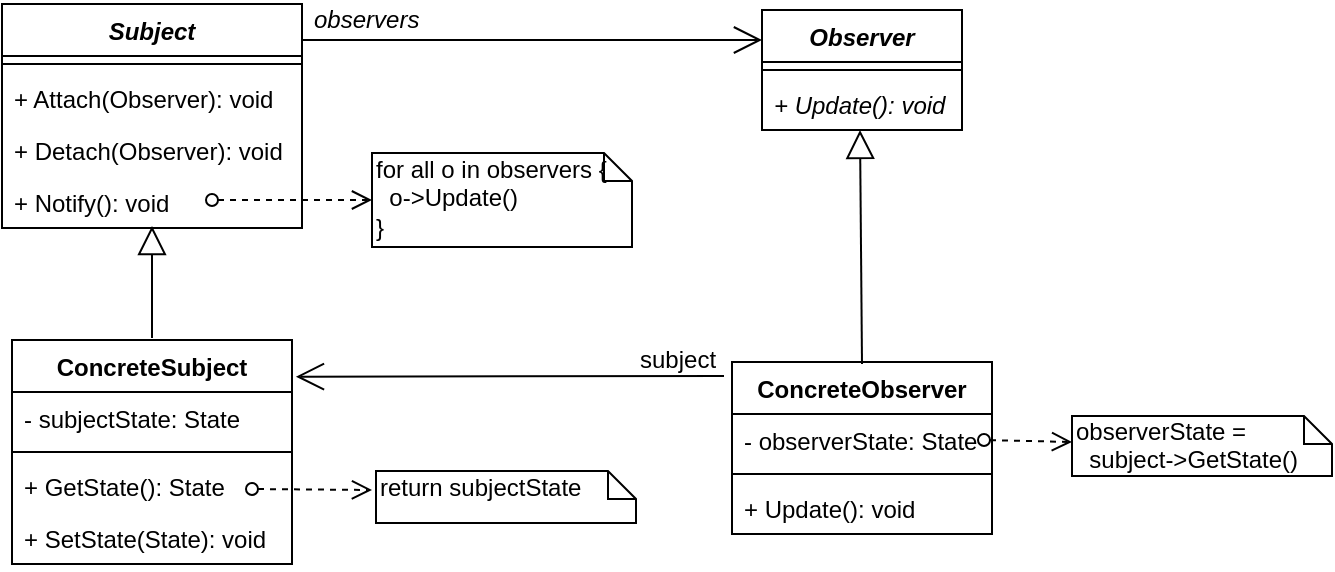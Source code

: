 <mxfile version="11.3.1" type="device" pages="1"><diagram id="co-tXqKd4FUsk6SedvZn" name="Page-1"><mxGraphModel dx="1123" dy="633" grid="1" gridSize="10" guides="1" tooltips="1" connect="1" arrows="1" fold="1" page="1" pageScale="1" pageWidth="1654" pageHeight="1169" math="0" shadow="0"><root><mxCell id="0"/><mxCell id="1" parent="0"/><mxCell id="rqLuA7GY4My4Eg13IMx--13" value="" style="endArrow=block;endFill=0;endSize=12;html=1;exitX=0.5;exitY=0;exitDx=0;exitDy=0;" edge="1" parent="1"><mxGeometry width="160" relative="1" as="geometry"><mxPoint x="250" y="251" as="sourcePoint"/><mxPoint x="250" y="195.0" as="targetPoint"/></mxGeometry></mxCell><mxCell id="rqLuA7GY4My4Eg13IMx--39" value="ConcreteSubject" style="swimlane;fontStyle=1;align=center;verticalAlign=top;childLayout=stackLayout;horizontal=1;startSize=26;horizontalStack=0;resizeParent=1;resizeParentMax=0;resizeLast=0;collapsible=1;marginBottom=0;" vertex="1" parent="1"><mxGeometry x="180" y="252" width="140" height="112" as="geometry"/></mxCell><mxCell id="rqLuA7GY4My4Eg13IMx--40" value="- subjectState: State" style="text;strokeColor=none;fillColor=none;align=left;verticalAlign=top;spacingLeft=4;spacingRight=4;overflow=hidden;rotatable=0;points=[[0,0.5],[1,0.5]];portConstraint=eastwest;" vertex="1" parent="rqLuA7GY4My4Eg13IMx--39"><mxGeometry y="26" width="140" height="26" as="geometry"/></mxCell><mxCell id="rqLuA7GY4My4Eg13IMx--41" value="" style="line;strokeWidth=1;fillColor=none;align=left;verticalAlign=middle;spacingTop=-1;spacingLeft=3;spacingRight=3;rotatable=0;labelPosition=right;points=[];portConstraint=eastwest;" vertex="1" parent="rqLuA7GY4My4Eg13IMx--39"><mxGeometry y="52" width="140" height="8" as="geometry"/></mxCell><mxCell id="rqLuA7GY4My4Eg13IMx--42" value="+ GetState(): State" style="text;strokeColor=none;fillColor=none;align=left;verticalAlign=top;spacingLeft=4;spacingRight=4;overflow=hidden;rotatable=0;points=[[0,0.5],[1,0.5]];portConstraint=eastwest;" vertex="1" parent="rqLuA7GY4My4Eg13IMx--39"><mxGeometry y="60" width="140" height="26" as="geometry"/></mxCell><mxCell id="rqLuA7GY4My4Eg13IMx--47" value="+ SetState(State): void" style="text;strokeColor=none;fillColor=none;align=left;verticalAlign=top;spacingLeft=4;spacingRight=4;overflow=hidden;rotatable=0;points=[[0,0.5],[1,0.5]];portConstraint=eastwest;" vertex="1" parent="rqLuA7GY4My4Eg13IMx--39"><mxGeometry y="86" width="140" height="26" as="geometry"/></mxCell><mxCell id="rqLuA7GY4My4Eg13IMx--48" value="Observer" style="swimlane;fontStyle=3;align=center;verticalAlign=top;childLayout=stackLayout;horizontal=1;startSize=26;horizontalStack=0;resizeParent=1;resizeParentMax=0;resizeLast=0;collapsible=1;marginBottom=0;fillColor=none;gradientColor=none;" vertex="1" parent="1"><mxGeometry x="555" y="87" width="100" height="60" as="geometry"/></mxCell><mxCell id="rqLuA7GY4My4Eg13IMx--50" value="" style="line;strokeWidth=1;fillColor=none;align=left;verticalAlign=middle;spacingTop=-1;spacingLeft=3;spacingRight=3;rotatable=0;labelPosition=right;points=[];portConstraint=eastwest;" vertex="1" parent="rqLuA7GY4My4Eg13IMx--48"><mxGeometry y="26" width="100" height="8" as="geometry"/></mxCell><mxCell id="rqLuA7GY4My4Eg13IMx--51" value="+ Update(): void" style="text;strokeColor=none;fillColor=none;align=left;verticalAlign=top;spacingLeft=4;spacingRight=4;overflow=hidden;rotatable=0;points=[[0,0.5],[1,0.5]];portConstraint=eastwest;fontStyle=2" vertex="1" parent="rqLuA7GY4My4Eg13IMx--48"><mxGeometry y="34" width="100" height="26" as="geometry"/></mxCell><mxCell id="rqLuA7GY4My4Eg13IMx--52" value="ConcreteObserver" style="swimlane;fontStyle=1;align=center;verticalAlign=top;childLayout=stackLayout;horizontal=1;startSize=26;horizontalStack=0;resizeParent=1;resizeParentMax=0;resizeLast=0;collapsible=1;marginBottom=0;fillColor=none;gradientColor=none;" vertex="1" parent="1"><mxGeometry x="540" y="263" width="130" height="86" as="geometry"/></mxCell><mxCell id="rqLuA7GY4My4Eg13IMx--53" value="- observerState: State" style="text;strokeColor=none;fillColor=none;align=left;verticalAlign=top;spacingLeft=4;spacingRight=4;overflow=hidden;rotatable=0;points=[[0,0.5],[1,0.5]];portConstraint=eastwest;" vertex="1" parent="rqLuA7GY4My4Eg13IMx--52"><mxGeometry y="26" width="130" height="26" as="geometry"/></mxCell><mxCell id="rqLuA7GY4My4Eg13IMx--54" value="" style="line;strokeWidth=1;fillColor=none;align=left;verticalAlign=middle;spacingTop=-1;spacingLeft=3;spacingRight=3;rotatable=0;labelPosition=right;points=[];portConstraint=eastwest;" vertex="1" parent="rqLuA7GY4My4Eg13IMx--52"><mxGeometry y="52" width="130" height="8" as="geometry"/></mxCell><mxCell id="rqLuA7GY4My4Eg13IMx--55" value="+ Update(): void" style="text;strokeColor=none;fillColor=none;align=left;verticalAlign=top;spacingLeft=4;spacingRight=4;overflow=hidden;rotatable=0;points=[[0,0.5],[1,0.5]];portConstraint=eastwest;" vertex="1" parent="rqLuA7GY4My4Eg13IMx--52"><mxGeometry y="60" width="130" height="26" as="geometry"/></mxCell><mxCell id="rqLuA7GY4My4Eg13IMx--56" value="for all o in observers {&lt;br&gt;&amp;nbsp; o-&amp;gt;Update()&lt;br&gt;}" style="shape=note;whiteSpace=wrap;html=1;size=14;verticalAlign=top;align=left;spacingTop=-6;fillColor=none;gradientColor=none;" vertex="1" parent="1"><mxGeometry x="360" y="158.5" width="130" height="47" as="geometry"/></mxCell><mxCell id="rqLuA7GY4My4Eg13IMx--60" value="" style="endArrow=open;startArrow=oval;endFill=0;startFill=0;endSize=8;html=1;dashed=1;" edge="1" parent="1"><mxGeometry width="160" relative="1" as="geometry"><mxPoint x="280" y="182" as="sourcePoint"/><mxPoint x="360" y="182" as="targetPoint"/></mxGeometry></mxCell><mxCell id="rqLuA7GY4My4Eg13IMx--70" value="" style="endArrow=block;endFill=0;endSize=12;html=1;exitX=0.5;exitY=0;exitDx=0;exitDy=0;" edge="1" parent="1"><mxGeometry width="160" relative="1" as="geometry"><mxPoint x="605" y="264" as="sourcePoint"/><mxPoint x="604" y="147" as="targetPoint"/></mxGeometry></mxCell><mxCell id="rqLuA7GY4My4Eg13IMx--72" value="Subject" style="swimlane;fontStyle=3;align=center;verticalAlign=top;childLayout=stackLayout;horizontal=1;startSize=26;horizontalStack=0;resizeParent=1;resizeParentMax=0;resizeLast=0;collapsible=1;marginBottom=0;labelBackgroundColor=#ffffff;strokeWidth=1;fillColor=none;" vertex="1" parent="1"><mxGeometry x="175" y="84" width="150" height="112" as="geometry"/></mxCell><mxCell id="rqLuA7GY4My4Eg13IMx--74" value="" style="line;strokeWidth=1;fillColor=none;align=left;verticalAlign=middle;spacingTop=-1;spacingLeft=3;spacingRight=3;rotatable=0;labelPosition=right;points=[];portConstraint=eastwest;" vertex="1" parent="rqLuA7GY4My4Eg13IMx--72"><mxGeometry y="26" width="150" height="8" as="geometry"/></mxCell><mxCell id="rqLuA7GY4My4Eg13IMx--75" value="+ Attach(Observer): void" style="text;strokeColor=none;fillColor=none;align=left;verticalAlign=top;spacingLeft=4;spacingRight=4;overflow=hidden;rotatable=0;points=[[0,0.5],[1,0.5]];portConstraint=eastwest;" vertex="1" parent="rqLuA7GY4My4Eg13IMx--72"><mxGeometry y="34" width="150" height="26" as="geometry"/></mxCell><mxCell id="rqLuA7GY4My4Eg13IMx--77" value="+ Detach(Observer): void" style="text;strokeColor=none;fillColor=none;align=left;verticalAlign=top;spacingLeft=4;spacingRight=4;overflow=hidden;rotatable=0;points=[[0,0.5],[1,0.5]];portConstraint=eastwest;" vertex="1" parent="rqLuA7GY4My4Eg13IMx--72"><mxGeometry y="60" width="150" height="26" as="geometry"/></mxCell><mxCell id="rqLuA7GY4My4Eg13IMx--78" value="+ Notify(): void" style="text;strokeColor=none;fillColor=none;align=left;verticalAlign=top;spacingLeft=4;spacingRight=4;overflow=hidden;rotatable=0;points=[[0,0.5],[1,0.5]];portConstraint=eastwest;" vertex="1" parent="rqLuA7GY4My4Eg13IMx--72"><mxGeometry y="86" width="150" height="26" as="geometry"/></mxCell><mxCell id="rqLuA7GY4My4Eg13IMx--87" value="" style="endArrow=open;endFill=1;endSize=12;html=1;entryX=0;entryY=0.25;entryDx=0;entryDy=0;" edge="1" parent="1" target="rqLuA7GY4My4Eg13IMx--48"><mxGeometry width="160" relative="1" as="geometry"><mxPoint x="325" y="102" as="sourcePoint"/><mxPoint x="485" y="102" as="targetPoint"/></mxGeometry></mxCell><mxCell id="rqLuA7GY4My4Eg13IMx--88" value="&lt;i&gt;observers&lt;/i&gt;" style="text;html=1;resizable=0;points=[];autosize=1;align=left;verticalAlign=top;spacingTop=-4;" vertex="1" parent="1"><mxGeometry x="329" y="82" width="70" height="20" as="geometry"/></mxCell><mxCell id="rqLuA7GY4My4Eg13IMx--89" value="" style="endArrow=open;endFill=1;endSize=12;html=1;entryX=1.014;entryY=0.164;entryDx=0;entryDy=0;entryPerimeter=0;" edge="1" parent="1" target="rqLuA7GY4My4Eg13IMx--39"><mxGeometry width="160" relative="1" as="geometry"><mxPoint x="536" y="270" as="sourcePoint"/><mxPoint x="340" y="390" as="targetPoint"/></mxGeometry></mxCell><mxCell id="rqLuA7GY4My4Eg13IMx--90" value="subject" style="text;html=1;resizable=0;points=[];autosize=1;align=left;verticalAlign=top;spacingTop=-4;" vertex="1" parent="1"><mxGeometry x="492" y="252" width="50" height="20" as="geometry"/></mxCell><mxCell id="rqLuA7GY4My4Eg13IMx--91" value="return subjectState" style="shape=note;whiteSpace=wrap;html=1;size=14;verticalAlign=top;align=left;spacingTop=-6;fillColor=none;gradientColor=none;" vertex="1" parent="1"><mxGeometry x="362" y="317.5" width="130" height="26" as="geometry"/></mxCell><mxCell id="rqLuA7GY4My4Eg13IMx--92" value="" style="endArrow=open;startArrow=oval;endFill=0;startFill=0;endSize=8;html=1;dashed=1;" edge="1" parent="1"><mxGeometry width="160" relative="1" as="geometry"><mxPoint x="300" y="326.5" as="sourcePoint"/><mxPoint x="360" y="327" as="targetPoint"/></mxGeometry></mxCell><mxCell id="rqLuA7GY4My4Eg13IMx--93" value="observerState =&lt;br&gt;&amp;nbsp; subject-&amp;gt;GetState()" style="shape=note;whiteSpace=wrap;html=1;size=14;verticalAlign=top;align=left;spacingTop=-6;fillColor=none;gradientColor=none;" vertex="1" parent="1"><mxGeometry x="710" y="290" width="130" height="30" as="geometry"/></mxCell><mxCell id="rqLuA7GY4My4Eg13IMx--94" value="" style="endArrow=open;startArrow=oval;endFill=0;startFill=0;endSize=8;html=1;dashed=1;" edge="1" parent="1"><mxGeometry width="160" relative="1" as="geometry"><mxPoint x="666" y="302.0" as="sourcePoint"/><mxPoint x="710" y="303" as="targetPoint"/></mxGeometry></mxCell></root></mxGraphModel></diagram></mxfile>